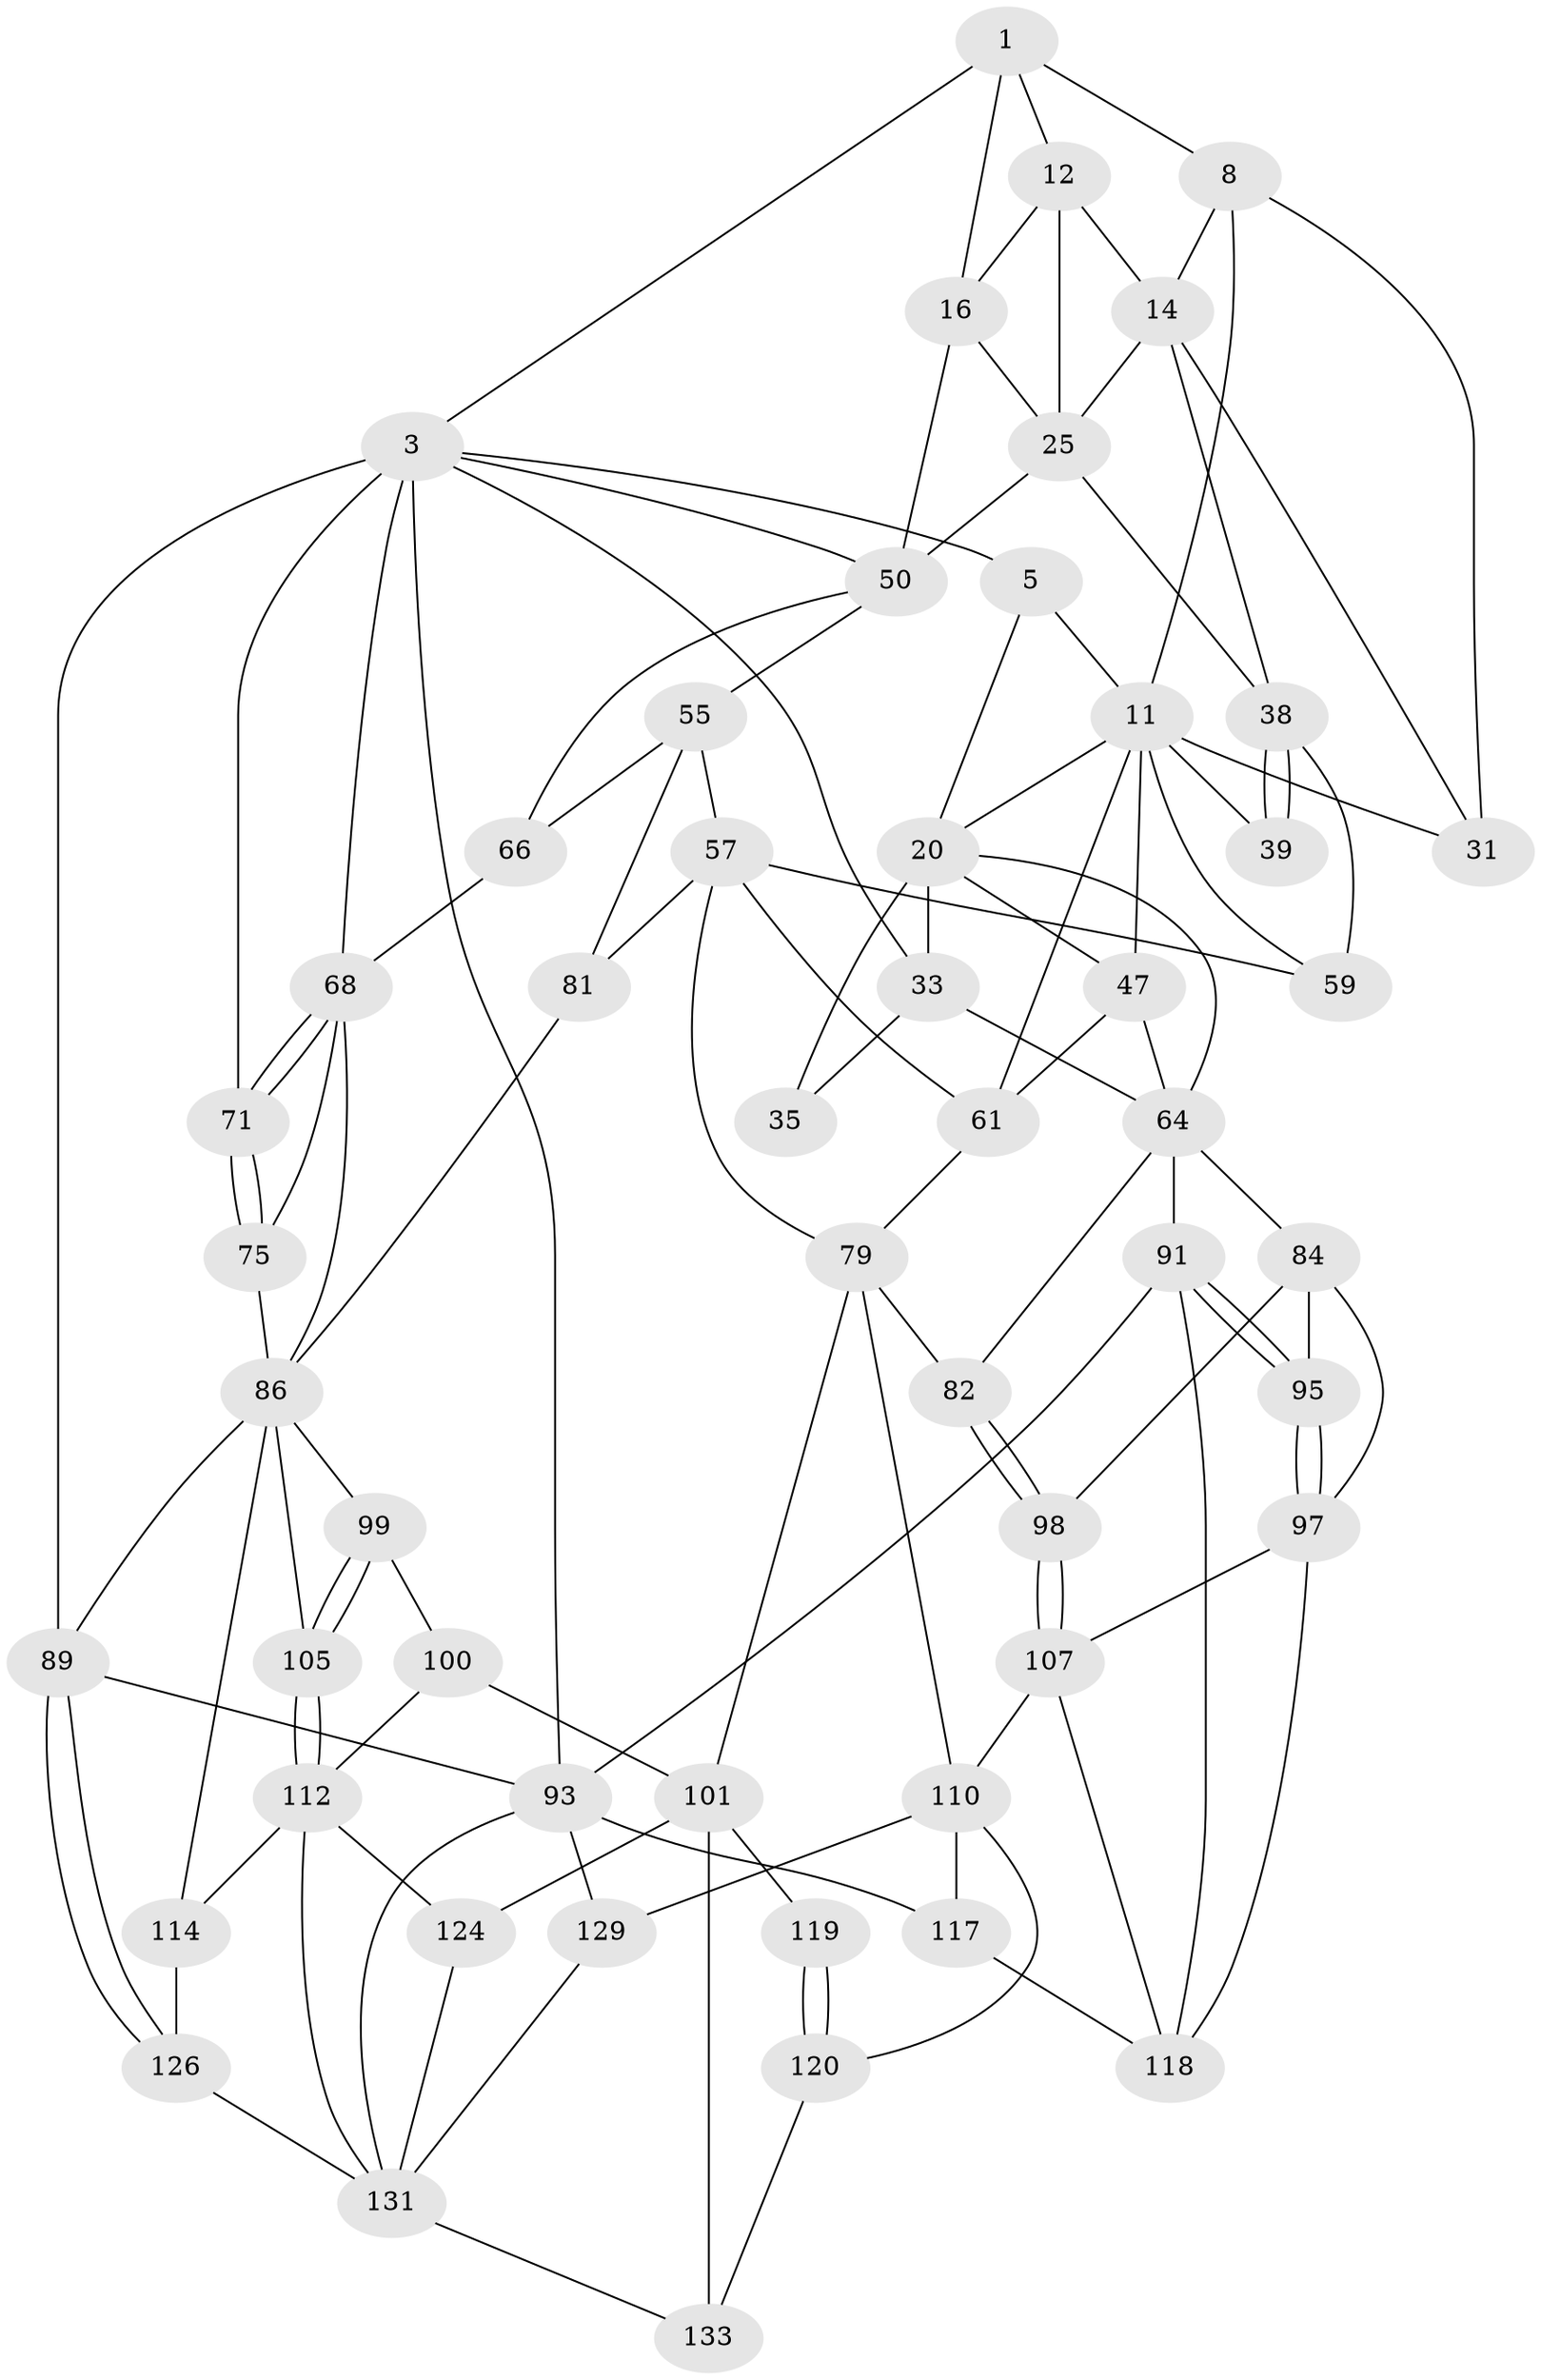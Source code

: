 // original degree distribution, {3: 0.022058823529411766, 6: 0.25, 5: 0.47794117647058826, 4: 0.25}
// Generated by graph-tools (version 1.1) at 2025/21/03/04/25 18:21:26]
// undirected, 54 vertices, 120 edges
graph export_dot {
graph [start="1"]
  node [color=gray90,style=filled];
  1 [pos="+0.7174120231193087+0",super="+2+7"];
  3 [pos="+1+0",super="+4+53"];
  5 [pos="+0.18497666051541944+0",super="+6+22"];
  8 [pos="+0.6369802455467696+0",super="+9"];
  11 [pos="+0.4662474883941063+0.056652507796976",super="+18"];
  12 [pos="+0.6926470460133609+0",super="+13+17"];
  14 [pos="+0.6404575054658842+0.11540694760035587",super="+28"];
  16 [pos="+0.9994227333911355+0",super="+24"];
  20 [pos="+0.26231928846902886+0.10625988443744198",super="+21+40"];
  25 [pos="+0.7855902240635017+0.16748137726511386",super="+26"];
  31 [pos="+0.5402885337861073+0.15858574951896645"];
  33 [pos="+0+0",super="+43+34"];
  35 [pos="+0.17488093443746114+0.12592168077412047"];
  38 [pos="+0.5014528537504861+0.285012383796194",super="+45"];
  39 [pos="+0.47093465747851765+0.26907834747736104"];
  47 [pos="+0.3344079886475743+0.26670030216987906",super="+62+48"];
  50 [pos="+0.8564359129566708+0.3059452708089162",super="+51"];
  55 [pos="+0.7415128711472456+0.3721617156518292",super="+67+56"];
  57 [pos="+0.6100137863333647+0.3883596993198121",super="+58+78"];
  59 [pos="+0.5765014599170403+0.35169792998946564"];
  61 [pos="+0.3766241348847048+0.43020687676949015",super="+76"];
  64 [pos="+0.20449897041649437+0.4342368494625794",super="+83+65"];
  66 [pos="+0.806189670774676+0.47671527820494475"];
  68 [pos="+0.8828791029036963+0.35238871589817944",super="+69"];
  71 [pos="+1+0.5287998774977891"];
  75 [pos="+1+0.538926609564243"];
  79 [pos="+0.45287541110834534+0.6206497802116198",super="+80+103"];
  81 [pos="+0.6829907081210578+0.57223027243143"];
  82 [pos="+0.36675943542614614+0.6109390983156131"];
  84 [pos="+0.12863493949503763+0.558095480770052",super="+85+96"];
  86 [pos="+0.8536131788180411+0.5497468675805693",super="+87+88"];
  89 [pos="+1+1",super="+90"];
  91 [pos="+0+0.784789458865077",super="+92"];
  93 [pos="+0+1",super="+94+130"];
  95 [pos="+0+0.7384292644707441"];
  97 [pos="+0.14865254031372627+0.6909055578566848",super="+109"];
  98 [pos="+0.28235264384555836+0.6862664989680225"];
  99 [pos="+0.7573305878333652+0.6681055917880935"];
  100 [pos="+0.7203421918925554+0.7024135183842057"];
  101 [pos="+0.5563406196243639+0.7499210916317297",super="+102+122"];
  105 [pos="+0.8484164037920735+0.7408111589800717"];
  107 [pos="+0.2777216695077489+0.7160168241877076",super="+108"];
  110 [pos="+0.39688120022064627+0.8299227882223944",super="+111+121"];
  112 [pos="+0.8474001598057317+0.744312506365426",super="+116+113"];
  114 [pos="+0.9125178874229594+0.8523266798643889",super="+115"];
  117 [pos="+0.2861657488637908+0.8607202662921065"];
  118 [pos="+0.2764581275135366+0.8589446652791433",super="+128"];
  119 [pos="+0.5005337352342217+0.8909899705193788"];
  120 [pos="+0.4742143080535555+0.922079378524116"];
  124 [pos="+0.7099198955153401+0.8918066192642903"];
  126 [pos="+1+1",super="+127"];
  129 [pos="+0.38964311337179136+0.9492273501443609"];
  131 [pos="+0.8049488361208548+0.9046549584698719",super="+132"];
  133 [pos="+0.6291557144017169+1",super="+134"];
  1 -- 16;
  1 -- 3;
  1 -- 8;
  1 -- 12;
  3 -- 89 [weight=2];
  3 -- 33;
  3 -- 5;
  3 -- 93;
  3 -- 50;
  3 -- 68;
  3 -- 71;
  5 -- 11;
  5 -- 20;
  8 -- 11;
  8 -- 14;
  8 -- 31;
  11 -- 20;
  11 -- 39 [weight=2];
  11 -- 59;
  11 -- 31;
  11 -- 61;
  11 -- 47;
  12 -- 14;
  12 -- 25;
  12 -- 16;
  14 -- 38;
  14 -- 25;
  14 -- 31;
  16 -- 25;
  16 -- 50;
  20 -- 35 [weight=2];
  20 -- 64;
  20 -- 47;
  20 -- 33;
  25 -- 50;
  25 -- 38;
  33 -- 64;
  33 -- 35;
  38 -- 39;
  38 -- 39;
  38 -- 59;
  47 -- 61;
  47 -- 64;
  50 -- 66;
  50 -- 55;
  55 -- 66;
  55 -- 81;
  55 -- 57;
  57 -- 59;
  57 -- 81;
  57 -- 79;
  57 -- 61;
  61 -- 79;
  64 -- 82;
  64 -- 84 [weight=2];
  64 -- 91;
  66 -- 68;
  68 -- 71;
  68 -- 71;
  68 -- 75;
  68 -- 86;
  71 -- 75;
  71 -- 75;
  75 -- 86;
  79 -- 82;
  79 -- 101;
  79 -- 110;
  81 -- 86;
  82 -- 98;
  82 -- 98;
  84 -- 95;
  84 -- 97;
  84 -- 98;
  86 -- 99;
  86 -- 105;
  86 -- 114;
  86 -- 89;
  89 -- 126;
  89 -- 126;
  89 -- 93;
  91 -- 95;
  91 -- 95;
  91 -- 93;
  91 -- 118;
  93 -- 129;
  93 -- 117;
  93 -- 131;
  95 -- 97;
  95 -- 97;
  97 -- 107;
  97 -- 118;
  98 -- 107;
  98 -- 107;
  99 -- 100;
  99 -- 105;
  99 -- 105;
  100 -- 101;
  100 -- 112;
  101 -- 119 [weight=2];
  101 -- 124;
  101 -- 133 [weight=2];
  105 -- 112;
  105 -- 112;
  107 -- 110;
  107 -- 118;
  110 -- 117;
  110 -- 120;
  110 -- 129;
  112 -- 114;
  112 -- 131;
  112 -- 124;
  114 -- 126 [weight=2];
  117 -- 118;
  119 -- 120;
  119 -- 120;
  120 -- 133;
  124 -- 131;
  126 -- 131;
  129 -- 131;
  131 -- 133;
}
